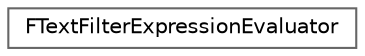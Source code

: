 digraph "Graphical Class Hierarchy"
{
 // INTERACTIVE_SVG=YES
 // LATEX_PDF_SIZE
  bgcolor="transparent";
  edge [fontname=Helvetica,fontsize=10,labelfontname=Helvetica,labelfontsize=10];
  node [fontname=Helvetica,fontsize=10,shape=box,height=0.2,width=0.4];
  rankdir="LR";
  Node0 [id="Node000000",label="FTextFilterExpressionEvaluator",height=0.2,width=0.4,color="grey40", fillcolor="white", style="filled",URL="$de/d79/classFTextFilterExpressionEvaluator.html",tooltip="Defines an expression evaluator that can be used to perform complex text filter queries."];
}
